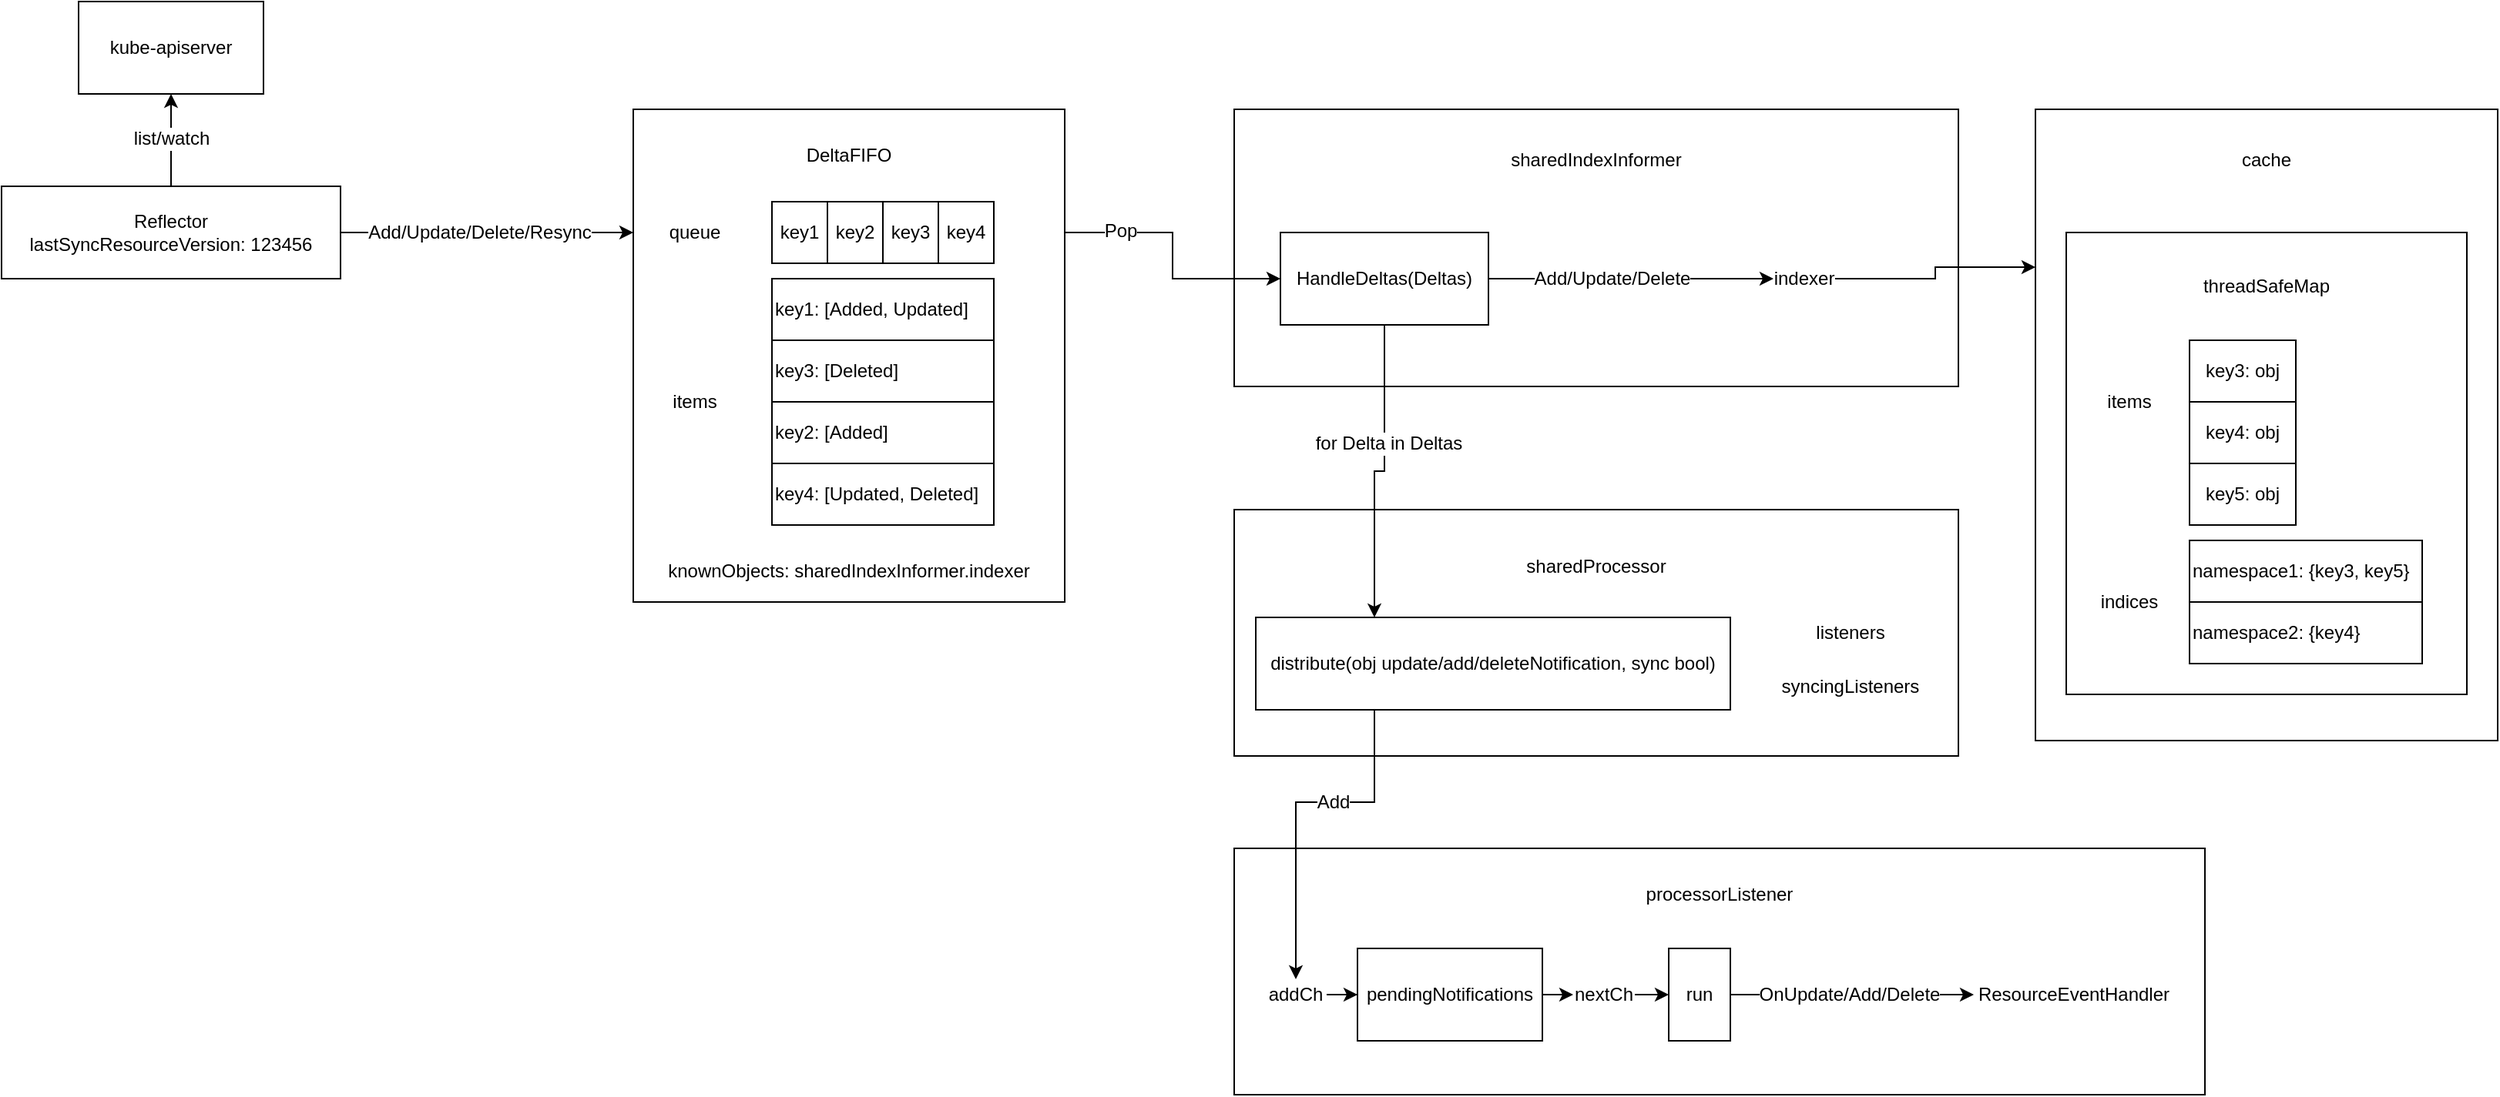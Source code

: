 <mxfile version="12.7.9" type="device"><diagram id="UJgz_zpc-al0C91oimC-" name="第 1 页"><mxGraphModel dx="1773" dy="680" grid="1" gridSize="10" guides="1" tooltips="1" connect="1" arrows="1" fold="1" page="1" pageScale="1" pageWidth="827" pageHeight="1169" math="0" shadow="0"><root><mxCell id="0"/><mxCell id="1" parent="0"/><mxCell id="cNa-NAfem6EojpeLqBJS-2" value="" style="rounded=0;whiteSpace=wrap;html=1;" vertex="1" parent="1"><mxGeometry x="250" y="200" width="280" height="320" as="geometry"/></mxCell><mxCell id="cNa-NAfem6EojpeLqBJS-3" value="key1" style="rounded=0;whiteSpace=wrap;html=1;" vertex="1" parent="1"><mxGeometry x="340" y="260" width="36" height="40" as="geometry"/></mxCell><mxCell id="cNa-NAfem6EojpeLqBJS-4" value="key2" style="rounded=0;whiteSpace=wrap;html=1;" vertex="1" parent="1"><mxGeometry x="376" y="260" width="36" height="40" as="geometry"/></mxCell><mxCell id="cNa-NAfem6EojpeLqBJS-5" value="key3" style="rounded=0;whiteSpace=wrap;html=1;" vertex="1" parent="1"><mxGeometry x="412" y="260" width="36" height="40" as="geometry"/></mxCell><mxCell id="cNa-NAfem6EojpeLqBJS-6" value="key4" style="rounded=0;whiteSpace=wrap;html=1;" vertex="1" parent="1"><mxGeometry x="448" y="260" width="36" height="40" as="geometry"/></mxCell><mxCell id="cNa-NAfem6EojpeLqBJS-7" value="key1: [Added, Updated]" style="rounded=0;whiteSpace=wrap;html=1;align=left;" vertex="1" parent="1"><mxGeometry x="340" y="310" width="144" height="40" as="geometry"/></mxCell><mxCell id="cNa-NAfem6EojpeLqBJS-8" value="key3: [Deleted]" style="rounded=0;whiteSpace=wrap;html=1;align=left;" vertex="1" parent="1"><mxGeometry x="340" y="350" width="144" height="40" as="geometry"/></mxCell><mxCell id="cNa-NAfem6EojpeLqBJS-9" value="key2: [Added]" style="rounded=0;whiteSpace=wrap;html=1;align=left;" vertex="1" parent="1"><mxGeometry x="340" y="390" width="144" height="40" as="geometry"/></mxCell><mxCell id="cNa-NAfem6EojpeLqBJS-10" value="key4: [Updated, Deleted]" style="rounded=0;whiteSpace=wrap;html=1;align=left;" vertex="1" parent="1"><mxGeometry x="340" y="430" width="144" height="40" as="geometry"/></mxCell><mxCell id="cNa-NAfem6EojpeLqBJS-13" value="queue" style="text;html=1;strokeColor=none;fillColor=none;align=center;verticalAlign=middle;whiteSpace=wrap;rounded=0;" vertex="1" parent="1"><mxGeometry x="270" y="270" width="40" height="20" as="geometry"/></mxCell><mxCell id="cNa-NAfem6EojpeLqBJS-14" value="items" style="text;html=1;strokeColor=none;fillColor=none;align=center;verticalAlign=middle;whiteSpace=wrap;rounded=0;" vertex="1" parent="1"><mxGeometry x="270" y="380" width="40" height="20" as="geometry"/></mxCell><mxCell id="cNa-NAfem6EojpeLqBJS-15" value="DeltaFIFO" style="text;html=1;strokeColor=none;fillColor=none;align=center;verticalAlign=middle;whiteSpace=wrap;rounded=0;" vertex="1" parent="1"><mxGeometry x="370" y="220" width="40" height="20" as="geometry"/></mxCell><mxCell id="cNa-NAfem6EojpeLqBJS-19" style="edgeStyle=orthogonalEdgeStyle;rounded=0;orthogonalLoop=1;jettySize=auto;html=1;entryX=0.5;entryY=1;entryDx=0;entryDy=0;" edge="1" parent="1" source="cNa-NAfem6EojpeLqBJS-17" target="cNa-NAfem6EojpeLqBJS-18"><mxGeometry relative="1" as="geometry"/></mxCell><mxCell id="cNa-NAfem6EojpeLqBJS-20" value="list/watch" style="text;html=1;align=center;verticalAlign=middle;resizable=0;points=[];labelBackgroundColor=#ffffff;" vertex="1" connectable="0" parent="cNa-NAfem6EojpeLqBJS-19"><mxGeometry x="0.037" relative="1" as="geometry"><mxPoint as="offset"/></mxGeometry></mxCell><mxCell id="cNa-NAfem6EojpeLqBJS-21" style="edgeStyle=orthogonalEdgeStyle;rounded=0;orthogonalLoop=1;jettySize=auto;html=1;entryX=0;entryY=0.25;entryDx=0;entryDy=0;" edge="1" parent="1" source="cNa-NAfem6EojpeLqBJS-17" target="cNa-NAfem6EojpeLqBJS-2"><mxGeometry relative="1" as="geometry"/></mxCell><mxCell id="cNa-NAfem6EojpeLqBJS-22" value="Add/Update/Delete/Resync" style="text;html=1;align=center;verticalAlign=middle;resizable=0;points=[];labelBackgroundColor=#ffffff;" vertex="1" connectable="0" parent="cNa-NAfem6EojpeLqBJS-21"><mxGeometry x="-0.453" relative="1" as="geometry"><mxPoint x="38" as="offset"/></mxGeometry></mxCell><mxCell id="cNa-NAfem6EojpeLqBJS-17" value="Reflector&lt;br&gt;lastSyncResourceVersion: 123456" style="rounded=0;whiteSpace=wrap;html=1;align=center;" vertex="1" parent="1"><mxGeometry x="-160" y="250" width="220" height="60" as="geometry"/></mxCell><mxCell id="cNa-NAfem6EojpeLqBJS-18" value="kube-apiserver" style="rounded=0;whiteSpace=wrap;html=1;align=center;" vertex="1" parent="1"><mxGeometry x="-110" y="130" width="120" height="60" as="geometry"/></mxCell><mxCell id="cNa-NAfem6EojpeLqBJS-23" value="sharedIndexInformer&lt;br&gt;&lt;br&gt;&lt;br&gt;&lt;br&gt;&lt;br&gt;&lt;br&gt;&lt;br&gt;&lt;br&gt;&lt;br&gt;" style="rounded=0;whiteSpace=wrap;html=1;align=center;" vertex="1" parent="1"><mxGeometry x="640" y="200" width="470" height="180" as="geometry"/></mxCell><mxCell id="cNa-NAfem6EojpeLqBJS-25" style="edgeStyle=orthogonalEdgeStyle;rounded=0;orthogonalLoop=1;jettySize=auto;html=1;entryX=1;entryY=0.25;entryDx=0;entryDy=0;startArrow=classic;startFill=1;endArrow=none;endFill=0;" edge="1" parent="1" source="cNa-NAfem6EojpeLqBJS-24" target="cNa-NAfem6EojpeLqBJS-2"><mxGeometry relative="1" as="geometry"/></mxCell><mxCell id="cNa-NAfem6EojpeLqBJS-26" value="Pop" style="text;html=1;align=center;verticalAlign=middle;resizable=0;points=[];labelBackgroundColor=#ffffff;" vertex="1" connectable="0" parent="cNa-NAfem6EojpeLqBJS-25"><mxGeometry x="0.577" y="-1" relative="1" as="geometry"><mxPoint as="offset"/></mxGeometry></mxCell><mxCell id="cNa-NAfem6EojpeLqBJS-29" style="edgeStyle=orthogonalEdgeStyle;rounded=0;orthogonalLoop=1;jettySize=auto;html=1;entryX=0;entryY=0.5;entryDx=0;entryDy=0;startArrow=none;startFill=0;endArrow=classic;endFill=1;" edge="1" parent="1" source="cNa-NAfem6EojpeLqBJS-24" target="cNa-NAfem6EojpeLqBJS-65"><mxGeometry relative="1" as="geometry"><mxPoint x="950" y="310" as="targetPoint"/></mxGeometry></mxCell><mxCell id="cNa-NAfem6EojpeLqBJS-30" value="Add/Update/Delete" style="text;html=1;align=center;verticalAlign=middle;resizable=0;points=[];labelBackgroundColor=#ffffff;" vertex="1" connectable="0" parent="cNa-NAfem6EojpeLqBJS-29"><mxGeometry x="-0.269" relative="1" as="geometry"><mxPoint x="12" as="offset"/></mxGeometry></mxCell><mxCell id="cNa-NAfem6EojpeLqBJS-24" value="HandleDeltas(Deltas)" style="rounded=0;whiteSpace=wrap;html=1;align=center;" vertex="1" parent="1"><mxGeometry x="670" y="280" width="135" height="60" as="geometry"/></mxCell><mxCell id="cNa-NAfem6EojpeLqBJS-31" value="sharedProcessor&lt;br&gt;&lt;br&gt;&lt;br&gt;&lt;br&gt;&lt;br&gt;&lt;br&gt;&lt;br&gt;" style="rounded=0;whiteSpace=wrap;html=1;align=center;" vertex="1" parent="1"><mxGeometry x="640" y="460" width="470" height="160" as="geometry"/></mxCell><mxCell id="cNa-NAfem6EojpeLqBJS-32" value="distribute(obj update/add/deleteNotification, sync bool)" style="rounded=0;whiteSpace=wrap;html=1;align=center;" vertex="1" parent="1"><mxGeometry x="654" y="530" width="308" height="60" as="geometry"/></mxCell><mxCell id="cNa-NAfem6EojpeLqBJS-33" style="edgeStyle=orthogonalEdgeStyle;rounded=0;orthogonalLoop=1;jettySize=auto;html=1;entryX=0.25;entryY=0;entryDx=0;entryDy=0;startArrow=none;startFill=0;endArrow=classic;endFill=1;" edge="1" parent="1" source="cNa-NAfem6EojpeLqBJS-24" target="cNa-NAfem6EojpeLqBJS-32"><mxGeometry relative="1" as="geometry"/></mxCell><mxCell id="cNa-NAfem6EojpeLqBJS-34" value="for Delta in Deltas" style="text;html=1;align=center;verticalAlign=middle;resizable=0;points=[];labelBackgroundColor=#ffffff;" vertex="1" connectable="0" parent="cNa-NAfem6EojpeLqBJS-33"><mxGeometry x="-0.216" y="2" relative="1" as="geometry"><mxPoint as="offset"/></mxGeometry></mxCell><mxCell id="cNa-NAfem6EojpeLqBJS-35" value="processorListener&lt;br&gt;&lt;br&gt;&lt;br&gt;&lt;br&gt;&lt;br&gt;&lt;br&gt;&lt;br&gt;&lt;br&gt;" style="rounded=0;whiteSpace=wrap;html=1;align=center;" vertex="1" parent="1"><mxGeometry x="640" y="680" width="630" height="160" as="geometry"/></mxCell><mxCell id="cNa-NAfem6EojpeLqBJS-43" style="edgeStyle=orthogonalEdgeStyle;rounded=0;orthogonalLoop=1;jettySize=auto;html=1;entryX=0;entryY=0.5;entryDx=0;entryDy=0;startArrow=none;startFill=0;endArrow=classic;endFill=1;" edge="1" parent="1" source="cNa-NAfem6EojpeLqBJS-40" target="cNa-NAfem6EojpeLqBJS-42"><mxGeometry relative="1" as="geometry"/></mxCell><mxCell id="cNa-NAfem6EojpeLqBJS-46" style="edgeStyle=orthogonalEdgeStyle;rounded=0;orthogonalLoop=1;jettySize=auto;html=1;startArrow=classic;startFill=1;endArrow=none;endFill=0;entryX=0.25;entryY=1;entryDx=0;entryDy=0;" edge="1" parent="1" source="cNa-NAfem6EojpeLqBJS-40" target="cNa-NAfem6EojpeLqBJS-32"><mxGeometry relative="1" as="geometry"><mxPoint x="700" y="640" as="targetPoint"/><Array as="points"><mxPoint x="680" y="650"/><mxPoint x="731" y="650"/></Array></mxGeometry></mxCell><mxCell id="cNa-NAfem6EojpeLqBJS-47" value="Add" style="text;html=1;align=center;verticalAlign=middle;resizable=0;points=[];labelBackgroundColor=#ffffff;" vertex="1" connectable="0" parent="cNa-NAfem6EojpeLqBJS-46"><mxGeometry x="0.018" y="-24" relative="1" as="geometry"><mxPoint x="24" y="-24" as="offset"/></mxGeometry></mxCell><mxCell id="cNa-NAfem6EojpeLqBJS-40" value="addCh" style="text;html=1;strokeColor=none;fillColor=none;align=center;verticalAlign=middle;whiteSpace=wrap;rounded=0;" vertex="1" parent="1"><mxGeometry x="660" y="765" width="40" height="20" as="geometry"/></mxCell><mxCell id="cNa-NAfem6EojpeLqBJS-52" style="edgeStyle=orthogonalEdgeStyle;rounded=0;orthogonalLoop=1;jettySize=auto;html=1;entryX=0;entryY=0.5;entryDx=0;entryDy=0;startArrow=none;startFill=0;endArrow=classic;endFill=1;" edge="1" parent="1" source="cNa-NAfem6EojpeLqBJS-41" target="cNa-NAfem6EojpeLqBJS-51"><mxGeometry relative="1" as="geometry"/></mxCell><mxCell id="cNa-NAfem6EojpeLqBJS-41" value="nextCh" style="text;html=1;strokeColor=none;fillColor=none;align=center;verticalAlign=middle;whiteSpace=wrap;rounded=0;" vertex="1" parent="1"><mxGeometry x="860" y="765" width="40" height="20" as="geometry"/></mxCell><mxCell id="cNa-NAfem6EojpeLqBJS-42" value="pendingNotifications" style="rounded=0;whiteSpace=wrap;html=1;align=center;" vertex="1" parent="1"><mxGeometry x="720" y="745" width="120" height="60" as="geometry"/></mxCell><mxCell id="cNa-NAfem6EojpeLqBJS-44" value="" style="endArrow=classic;html=1;exitX=1;exitY=0.5;exitDx=0;exitDy=0;" edge="1" parent="1" source="cNa-NAfem6EojpeLqBJS-42"><mxGeometry width="50" height="50" relative="1" as="geometry"><mxPoint x="770" y="970" as="sourcePoint"/><mxPoint x="860" y="775" as="targetPoint"/></mxGeometry></mxCell><mxCell id="cNa-NAfem6EojpeLqBJS-54" style="edgeStyle=orthogonalEdgeStyle;rounded=0;orthogonalLoop=1;jettySize=auto;html=1;entryX=0;entryY=0.5;entryDx=0;entryDy=0;startArrow=none;startFill=0;endArrow=classic;endFill=1;" edge="1" parent="1" source="cNa-NAfem6EojpeLqBJS-51" target="cNa-NAfem6EojpeLqBJS-53"><mxGeometry relative="1" as="geometry"/></mxCell><mxCell id="cNa-NAfem6EojpeLqBJS-55" value="OnUpdate/Add/Delete" style="text;html=1;align=center;verticalAlign=middle;resizable=0;points=[];labelBackgroundColor=#ffffff;" vertex="1" connectable="0" parent="cNa-NAfem6EojpeLqBJS-54"><mxGeometry x="-0.667" relative="1" as="geometry"><mxPoint x="50" as="offset"/></mxGeometry></mxCell><mxCell id="cNa-NAfem6EojpeLqBJS-51" value="run" style="rounded=0;whiteSpace=wrap;html=1;align=center;" vertex="1" parent="1"><mxGeometry x="922" y="745" width="40" height="60" as="geometry"/></mxCell><mxCell id="cNa-NAfem6EojpeLqBJS-53" value="ResourceEventHandler" style="text;html=1;strokeColor=none;fillColor=none;align=center;verticalAlign=middle;whiteSpace=wrap;rounded=0;" vertex="1" parent="1"><mxGeometry x="1120" y="765" width="130" height="20" as="geometry"/></mxCell><mxCell id="cNa-NAfem6EojpeLqBJS-56" value="cache&lt;br&gt;&lt;br&gt;&lt;br&gt;&lt;br&gt;&lt;br&gt;&lt;br&gt;&lt;br&gt;&lt;br&gt;&lt;br&gt;&lt;br&gt;&lt;br&gt;&lt;br&gt;&lt;br&gt;&lt;br&gt;&lt;br&gt;&lt;br&gt;&lt;br&gt;&lt;br&gt;&lt;br&gt;&lt;br&gt;&lt;br&gt;&lt;br&gt;&lt;br&gt;&lt;br&gt;&lt;br&gt;" style="rounded=0;whiteSpace=wrap;html=1;align=center;" vertex="1" parent="1"><mxGeometry x="1160" y="200" width="300" height="410" as="geometry"/></mxCell><mxCell id="cNa-NAfem6EojpeLqBJS-57" value="threadSafeMap&lt;br&gt;&lt;br&gt;&lt;br&gt;&lt;br&gt;&lt;br&gt;&lt;br&gt;&lt;br&gt;&lt;br&gt;&lt;br&gt;&lt;br&gt;&lt;br&gt;&lt;br&gt;&lt;br&gt;&lt;br&gt;&lt;br&gt;&lt;br&gt;&lt;br&gt;" style="rounded=0;whiteSpace=wrap;html=1;align=center;" vertex="1" parent="1"><mxGeometry x="1180" y="280" width="260" height="300" as="geometry"/></mxCell><mxCell id="cNa-NAfem6EojpeLqBJS-58" value="key3: obj" style="rounded=0;whiteSpace=wrap;html=1;align=center;" vertex="1" parent="1"><mxGeometry x="1260" y="350" width="69" height="40" as="geometry"/></mxCell><mxCell id="cNa-NAfem6EojpeLqBJS-59" value="key4: obj" style="rounded=0;whiteSpace=wrap;html=1;align=center;" vertex="1" parent="1"><mxGeometry x="1260" y="390" width="69" height="40" as="geometry"/></mxCell><mxCell id="cNa-NAfem6EojpeLqBJS-60" value="items" style="text;html=1;strokeColor=none;fillColor=none;align=center;verticalAlign=middle;whiteSpace=wrap;rounded=0;" vertex="1" parent="1"><mxGeometry x="1201" y="380" width="40" height="20" as="geometry"/></mxCell><mxCell id="cNa-NAfem6EojpeLqBJS-61" value="namespace1: {key3, key5}" style="rounded=0;whiteSpace=wrap;html=1;align=left;" vertex="1" parent="1"><mxGeometry x="1260" y="480" width="151" height="40" as="geometry"/></mxCell><mxCell id="cNa-NAfem6EojpeLqBJS-62" value="namespace2: {key4}" style="rounded=0;whiteSpace=wrap;html=1;align=left;" vertex="1" parent="1"><mxGeometry x="1260" y="520" width="151" height="40" as="geometry"/></mxCell><mxCell id="cNa-NAfem6EojpeLqBJS-63" value="key5: obj" style="rounded=0;whiteSpace=wrap;html=1;align=center;" vertex="1" parent="1"><mxGeometry x="1260" y="430" width="69" height="40" as="geometry"/></mxCell><mxCell id="cNa-NAfem6EojpeLqBJS-64" value="indices" style="text;html=1;strokeColor=none;fillColor=none;align=center;verticalAlign=middle;whiteSpace=wrap;rounded=0;" vertex="1" parent="1"><mxGeometry x="1201" y="510" width="40" height="20" as="geometry"/></mxCell><mxCell id="cNa-NAfem6EojpeLqBJS-66" style="edgeStyle=orthogonalEdgeStyle;rounded=0;orthogonalLoop=1;jettySize=auto;html=1;entryX=0;entryY=0.25;entryDx=0;entryDy=0;startArrow=none;startFill=0;endArrow=classic;endFill=1;" edge="1" parent="1" source="cNa-NAfem6EojpeLqBJS-65" target="cNa-NAfem6EojpeLqBJS-56"><mxGeometry relative="1" as="geometry"/></mxCell><mxCell id="cNa-NAfem6EojpeLqBJS-65" value="indexer" style="text;html=1;strokeColor=none;fillColor=none;align=center;verticalAlign=middle;whiteSpace=wrap;rounded=0;" vertex="1" parent="1"><mxGeometry x="990" y="300" width="40" height="20" as="geometry"/></mxCell><mxCell id="cNa-NAfem6EojpeLqBJS-67" value="knownObjects: sharedIndexInformer.indexer" style="text;html=1;strokeColor=none;fillColor=none;align=center;verticalAlign=middle;whiteSpace=wrap;rounded=0;" vertex="1" parent="1"><mxGeometry x="260" y="490" width="260" height="20" as="geometry"/></mxCell><mxCell id="cNa-NAfem6EojpeLqBJS-68" value="listeners" style="text;html=1;strokeColor=none;fillColor=none;align=center;verticalAlign=middle;whiteSpace=wrap;rounded=0;" vertex="1" parent="1"><mxGeometry x="1000" y="530" width="80" height="20" as="geometry"/></mxCell><mxCell id="cNa-NAfem6EojpeLqBJS-69" value="syncingListeners" style="text;html=1;strokeColor=none;fillColor=none;align=center;verticalAlign=middle;whiteSpace=wrap;rounded=0;" vertex="1" parent="1"><mxGeometry x="990" y="565" width="100" height="20" as="geometry"/></mxCell></root></mxGraphModel></diagram></mxfile>